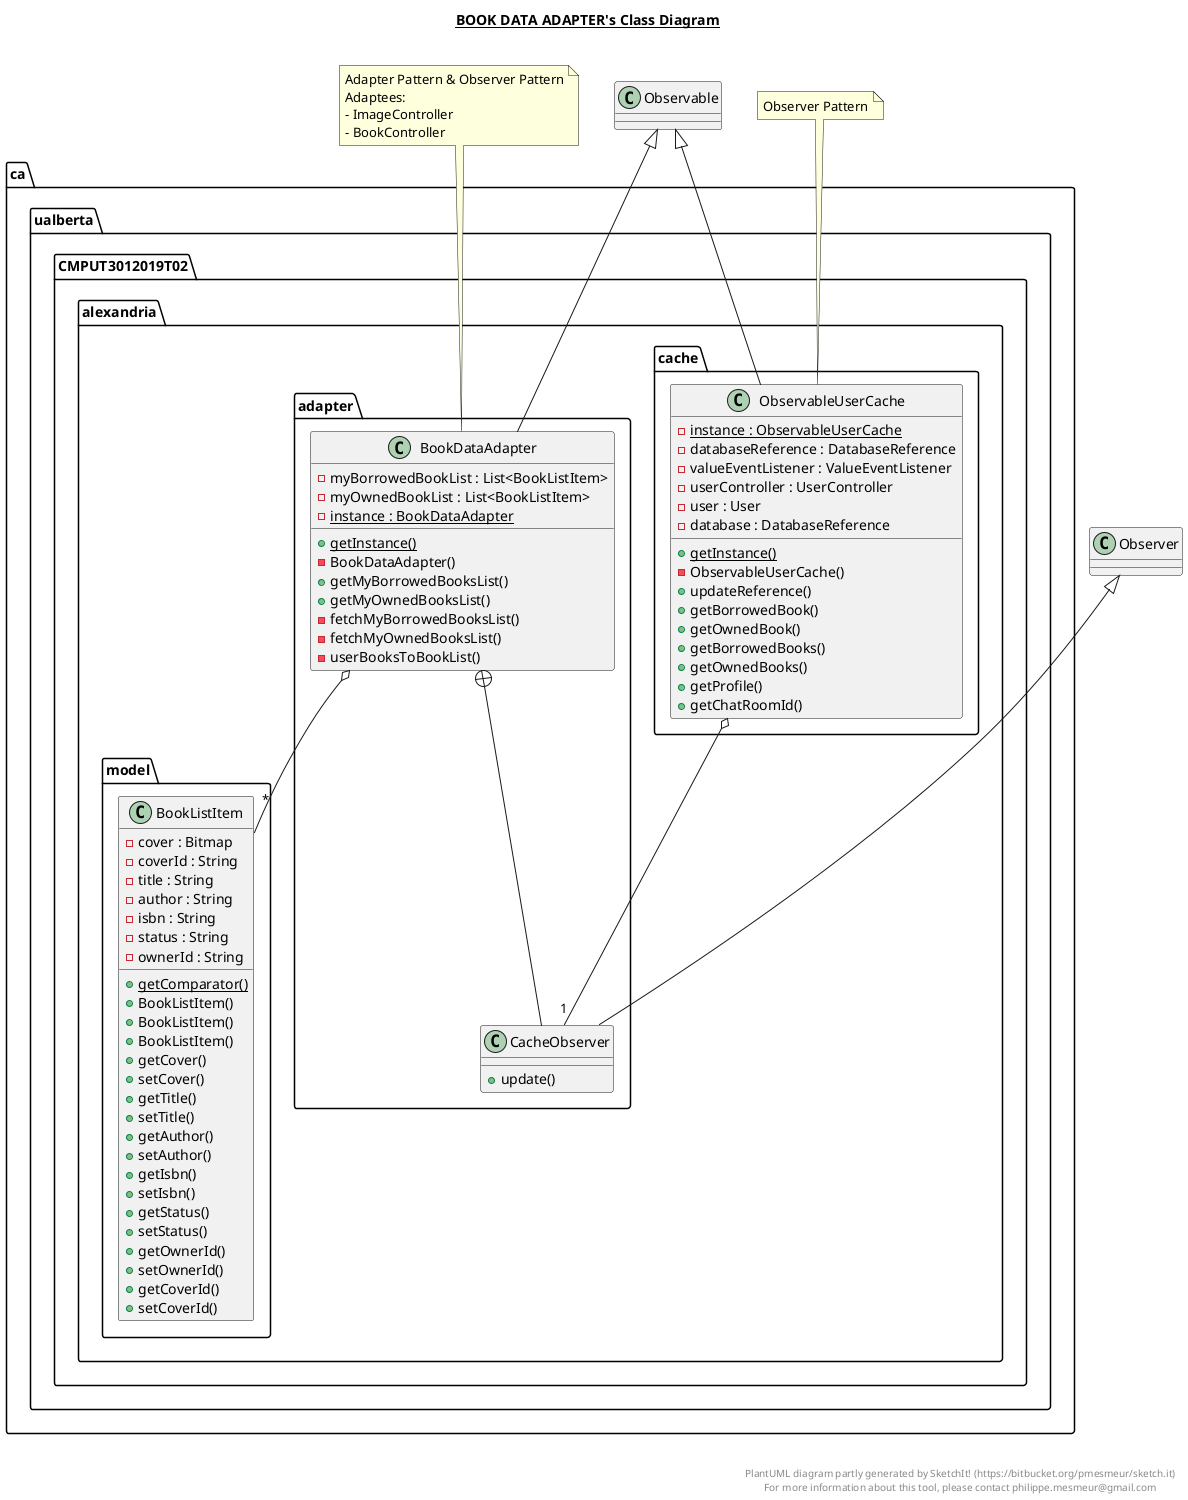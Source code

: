 @startuml

title __BOOK DATA ADAPTER's Class Diagram__\n

package ca.ualberta.CMPUT3012019T02.alexandria {
  package ca.ualberta.CMPUT3012019T02.alexandria.model {
    class BookListItem {
      - cover : Bitmap
      - coverId : String
      - title : String
      - author : String
      - isbn : String
      - status : String
      - ownerId : String
      {static} + getComparator()
      + BookListItem()
      + BookListItem()
      + BookListItem()
      + getCover()
      + setCover()
      + getTitle()
      + setTitle()
      + getAuthor()
      + setAuthor()
      + getIsbn()
      + setIsbn()
      + getStatus()
      + setStatus()
      + getOwnerId()
      + setOwnerId()
      + getCoverId()
      + setCoverId()
    }
  }
}


package ca.ualberta.CMPUT3012019T02.alexandria {
  package ca.ualberta.CMPUT3012019T02.alexandria.adapter {
    class BookDataAdapter {
      - myBorrowedBookList : List<BookListItem>
      - myOwnedBookList : List<BookListItem>
      {static} - instance : BookDataAdapter
      {static} + getInstance()
      - BookDataAdapter()
      + getMyBorrowedBooksList()
      + getMyOwnedBooksList()
      - fetchMyBorrowedBooksList()
      - fetchMyOwnedBooksList()
      - userBooksToBookList()
    }
  }
}


package ca.ualberta.CMPUT3012019T02.alexandria {
  package ca.ualberta.CMPUT3012019T02.alexandria.adapter {
    class CacheObserver {
      + update()
    }
  }
}


package ca.ualberta.CMPUT3012019T02.alexandria {
  package ca.ualberta.CMPUT3012019T02.alexandria.cache {
    class ObservableUserCache {
      {static} - instance : ObservableUserCache
      - databaseReference : DatabaseReference
      - valueEventListener : ValueEventListener
      - userController : UserController
      - user : User
      - database : DatabaseReference
      {static} + getInstance()
      - ObservableUserCache()
      + updateReference()
      + getBorrowedBook()
      + getOwnedBook()
      + getBorrowedBooks()
      + getOwnedBooks()
      + getProfile()
      + getChatRoomId()
    }
  }
}


note top of BookDataAdapter
  Adapter Pattern & Observer Pattern
  Adaptees:
  - ImageController
  - BookController
end note

note top of ObservableUserCache
  Observer Pattern
end note

BookDataAdapter -up-|> Observable
BookDataAdapter +-down- CacheObserver
CacheObserver -up-|> Observer
BookDataAdapter o-- "*" BookListItem
ObservableUserCache o-- "1" CacheObserver
ObservableUserCache -up-|> Observable


right footer


  PlantUML diagram partly generated by SketchIt! (https://bitbucket.org/pmesmeur/sketch.it)
  For more information about this tool, please contact philippe.mesmeur@gmail.com
endfooter

@enduml